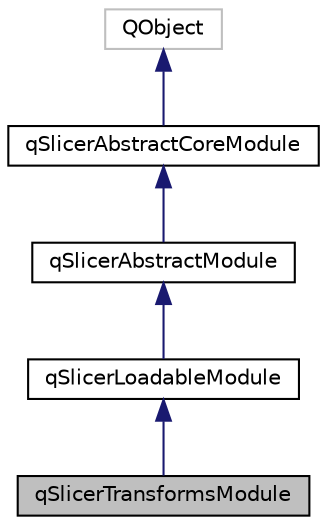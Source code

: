 digraph "qSlicerTransformsModule"
{
  bgcolor="transparent";
  edge [fontname="Helvetica",fontsize="10",labelfontname="Helvetica",labelfontsize="10"];
  node [fontname="Helvetica",fontsize="10",shape=record];
  Node5 [label="qSlicerTransformsModule",height=0.2,width=0.4,color="black", fillcolor="grey75", style="filled", fontcolor="black"];
  Node6 -> Node5 [dir="back",color="midnightblue",fontsize="10",style="solid",fontname="Helvetica"];
  Node6 [label="qSlicerLoadableModule",height=0.2,width=0.4,color="black",URL="$classqSlicerLoadableModule.html"];
  Node7 -> Node6 [dir="back",color="midnightblue",fontsize="10",style="solid",fontname="Helvetica"];
  Node7 [label="qSlicerAbstractModule",height=0.2,width=0.4,color="black",URL="$classqSlicerAbstractModule.html"];
  Node8 -> Node7 [dir="back",color="midnightblue",fontsize="10",style="solid",fontname="Helvetica"];
  Node8 [label="qSlicerAbstractCoreModule",height=0.2,width=0.4,color="black",URL="$classqSlicerAbstractCoreModule.html",tooltip="qSlicerAbstractCoreModule is the base class of any module in Slicer. "];
  Node9 -> Node8 [dir="back",color="midnightblue",fontsize="10",style="solid",fontname="Helvetica"];
  Node9 [label="QObject",height=0.2,width=0.4,color="grey75"];
}
